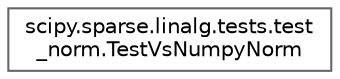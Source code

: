 digraph "Graphical Class Hierarchy"
{
 // LATEX_PDF_SIZE
  bgcolor="transparent";
  edge [fontname=Helvetica,fontsize=10,labelfontname=Helvetica,labelfontsize=10];
  node [fontname=Helvetica,fontsize=10,shape=box,height=0.2,width=0.4];
  rankdir="LR";
  Node0 [id="Node000000",label="scipy.sparse.linalg.tests.test\l_norm.TestVsNumpyNorm",height=0.2,width=0.4,color="grey40", fillcolor="white", style="filled",URL="$d4/d5a/classscipy_1_1sparse_1_1linalg_1_1tests_1_1test__norm_1_1TestVsNumpyNorm.html",tooltip=" "];
}
